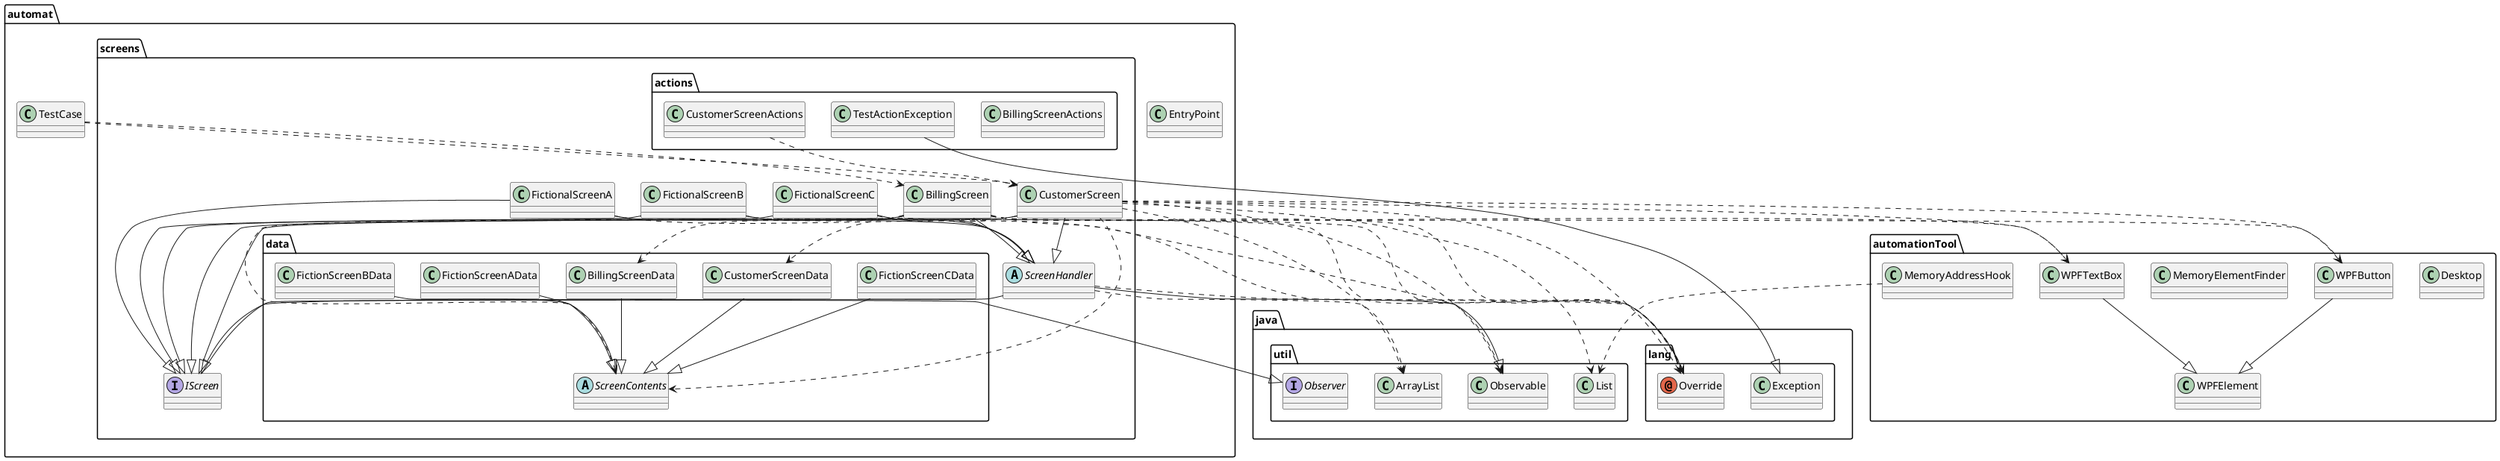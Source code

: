 @startuml
abstract class automat.screens.ScreenHandler
abstract class automat.screens.data.ScreenContents
annotation java.lang.Override
class automat.EntryPoint
class automat.TestCase
class automat.screens.BillingScreen
class automat.screens.CustomerScreen
class automat.screens.FictionalScreenA
class automat.screens.FictionalScreenB
class automat.screens.FictionalScreenC
class automat.screens.actions.BillingScreenActions
class automat.screens.actions.CustomerScreenActions
class automat.screens.actions.TestActionException
class automat.screens.data.BillingScreenData
class automat.screens.data.CustomerScreenData
class automat.screens.data.FictionScreenAData
class automat.screens.data.FictionScreenBData
class automat.screens.data.FictionScreenCData
class automationTool.Desktop
class automationTool.MemoryAddressHook
class automationTool.MemoryElementFinder
class automationTool.WPFButton
class automationTool.WPFElement
class automationTool.WPFTextBox
class java.lang.Exception
class java.util.ArrayList
class java.util.List
class java.util.Observable
interface automat.screens.IScreen
interface java.util.Observer
automat.screens.ScreenHandler ..> java.lang.Override
automat.screens.ScreenHandler ..> java.util.ArrayList
automat.screens.ScreenHandler --|> java.util.Observable
automat.screens.ScreenHandler --|> automat.screens.IScreen
automat.TestCase ..> automat.screens.BillingScreen
automat.TestCase ..> automat.screens.CustomerScreen
automat.screens.BillingScreen --|> automat.screens.ScreenHandler
automat.screens.BillingScreen ..> automat.screens.data.ScreenContents
automat.screens.BillingScreen ..> java.lang.Override
automat.screens.BillingScreen ..> automat.screens.data.BillingScreenData
automat.screens.BillingScreen ..> automationTool.WPFButton
automat.screens.BillingScreen ..> automationTool.WPFTextBox
automat.screens.BillingScreen ..> java.util.Observable
automat.screens.BillingScreen --|> automat.screens.IScreen
automat.screens.CustomerScreen --|> automat.screens.ScreenHandler
automat.screens.CustomerScreen ..> automat.screens.data.ScreenContents
automat.screens.CustomerScreen ..> java.lang.Override
automat.screens.CustomerScreen ..> automat.screens.data.CustomerScreenData
automat.screens.CustomerScreen ..> automationTool.WPFButton
automat.screens.CustomerScreen ..> automationTool.WPFTextBox
automat.screens.CustomerScreen ..> java.util.ArrayList
automat.screens.CustomerScreen ..> java.util.List
automat.screens.CustomerScreen ..> java.util.Observable
automat.screens.CustomerScreen --|> automat.screens.IScreen
automat.screens.FictionalScreenA --|> automat.screens.ScreenHandler
automat.screens.FictionalScreenA ..> java.lang.Override
automat.screens.FictionalScreenA --|> automat.screens.IScreen
automat.screens.FictionalScreenB --|> automat.screens.ScreenHandler
automat.screens.FictionalScreenB ..> java.lang.Override
automat.screens.FictionalScreenB --|> automat.screens.IScreen
automat.screens.FictionalScreenC --|> automat.screens.ScreenHandler
automat.screens.FictionalScreenC ..> java.lang.Override
automat.screens.FictionalScreenC --|> automat.screens.IScreen
automat.screens.actions.CustomerScreenActions ..> automat.screens.CustomerScreen
automat.screens.actions.TestActionException --|> java.lang.Exception
automat.screens.data.BillingScreenData --|> automat.screens.data.ScreenContents
automat.screens.data.CustomerScreenData --|> automat.screens.data.ScreenContents
automat.screens.data.FictionScreenAData --|> automat.screens.data.ScreenContents
automat.screens.data.FictionScreenBData --|> automat.screens.data.ScreenContents
automat.screens.data.FictionScreenCData --|> automat.screens.data.ScreenContents
automationTool.MemoryAddressHook ..> java.util.List
automationTool.WPFButton --|> automationTool.WPFElement
automationTool.WPFTextBox --|> automationTool.WPFElement
automat.screens.IScreen --|> java.util.Observer
@enduml
